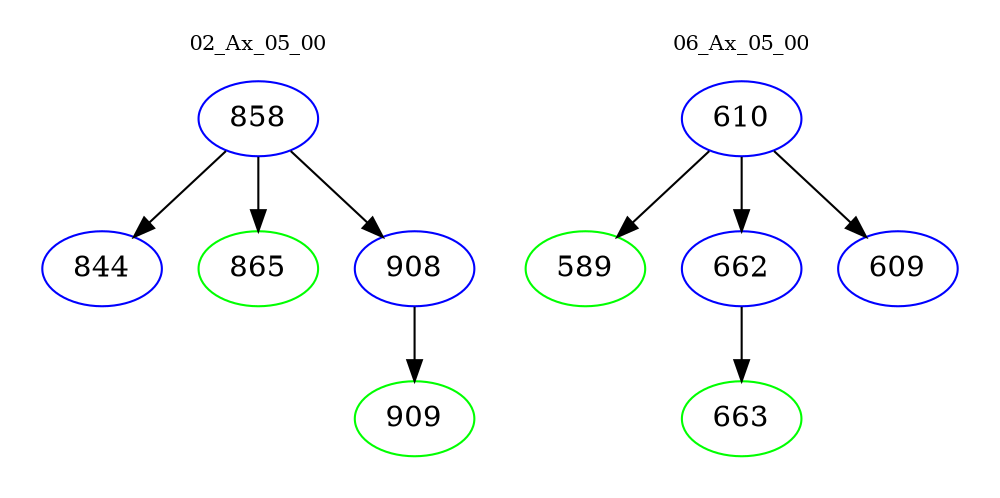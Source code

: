 digraph{
subgraph cluster_0 {
color = white
label = "02_Ax_05_00";
fontsize=10;
T0_858 [label="858", color="blue"]
T0_858 -> T0_844 [color="black"]
T0_844 [label="844", color="blue"]
T0_858 -> T0_865 [color="black"]
T0_865 [label="865", color="green"]
T0_858 -> T0_908 [color="black"]
T0_908 [label="908", color="blue"]
T0_908 -> T0_909 [color="black"]
T0_909 [label="909", color="green"]
}
subgraph cluster_1 {
color = white
label = "06_Ax_05_00";
fontsize=10;
T1_610 [label="610", color="blue"]
T1_610 -> T1_589 [color="black"]
T1_589 [label="589", color="green"]
T1_610 -> T1_662 [color="black"]
T1_662 [label="662", color="blue"]
T1_662 -> T1_663 [color="black"]
T1_663 [label="663", color="green"]
T1_610 -> T1_609 [color="black"]
T1_609 [label="609", color="blue"]
}
}
